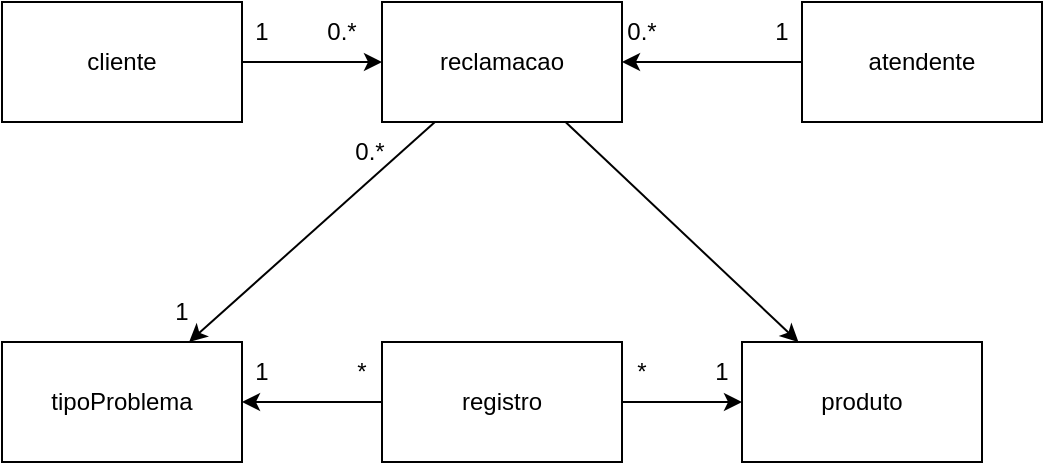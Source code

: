<mxfile>
    <diagram id="iZcqDA7UPBH_dNlG6xxq" name="Página-1">
        <mxGraphModel dx="690" dy="490" grid="1" gridSize="10" guides="1" tooltips="1" connect="1" arrows="1" fold="1" page="1" pageScale="1" pageWidth="827" pageHeight="1169" math="0" shadow="0">
            <root>
                <mxCell id="0"/>
                <mxCell id="1" parent="0"/>
                <mxCell id="14" value="" style="edgeStyle=none;html=1;" edge="1" parent="1" source="2" target="3">
                    <mxGeometry relative="1" as="geometry"/>
                </mxCell>
                <mxCell id="2" value="cliente" style="whiteSpace=wrap;html=1;" vertex="1" parent="1">
                    <mxGeometry x="200" y="140" width="120" height="60" as="geometry"/>
                </mxCell>
                <mxCell id="16" value="" style="edgeStyle=none;html=1;" edge="1" parent="1" source="3" target="7">
                    <mxGeometry relative="1" as="geometry"/>
                </mxCell>
                <mxCell id="17" value="" style="edgeStyle=none;html=1;" edge="1" parent="1" source="3" target="5">
                    <mxGeometry relative="1" as="geometry"/>
                </mxCell>
                <mxCell id="3" value="reclamacao" style="whiteSpace=wrap;html=1;" vertex="1" parent="1">
                    <mxGeometry x="390" y="140" width="120" height="60" as="geometry"/>
                </mxCell>
                <mxCell id="5" value="tipoProblema" style="whiteSpace=wrap;html=1;" vertex="1" parent="1">
                    <mxGeometry x="200" y="310" width="120" height="60" as="geometry"/>
                </mxCell>
                <mxCell id="15" value="" style="edgeStyle=none;html=1;" edge="1" parent="1" source="6" target="3">
                    <mxGeometry relative="1" as="geometry"/>
                </mxCell>
                <mxCell id="6" value="atendente" style="whiteSpace=wrap;html=1;" vertex="1" parent="1">
                    <mxGeometry x="600" y="140" width="120" height="60" as="geometry"/>
                </mxCell>
                <mxCell id="7" value="produto" style="whiteSpace=wrap;html=1;" vertex="1" parent="1">
                    <mxGeometry x="570" y="310" width="120" height="60" as="geometry"/>
                </mxCell>
                <mxCell id="18" value="1" style="text;strokeColor=none;align=center;fillColor=none;html=1;verticalAlign=middle;whiteSpace=wrap;rounded=0;" vertex="1" parent="1">
                    <mxGeometry x="300" y="140" width="60" height="30" as="geometry"/>
                </mxCell>
                <mxCell id="19" value="0.*" style="text;strokeColor=none;align=center;fillColor=none;html=1;verticalAlign=middle;whiteSpace=wrap;rounded=0;" vertex="1" parent="1">
                    <mxGeometry x="340" y="140" width="60" height="30" as="geometry"/>
                </mxCell>
                <mxCell id="23" value="0.*" style="text;strokeColor=none;align=center;fillColor=none;html=1;verticalAlign=middle;whiteSpace=wrap;rounded=0;" vertex="1" parent="1">
                    <mxGeometry x="490" y="140" width="60" height="30" as="geometry"/>
                </mxCell>
                <mxCell id="24" value="1" style="text;strokeColor=none;align=center;fillColor=none;html=1;verticalAlign=middle;whiteSpace=wrap;rounded=0;" vertex="1" parent="1">
                    <mxGeometry x="560" y="140" width="60" height="30" as="geometry"/>
                </mxCell>
                <mxCell id="25" value="1" style="text;strokeColor=none;align=center;fillColor=none;html=1;verticalAlign=middle;whiteSpace=wrap;rounded=0;" vertex="1" parent="1">
                    <mxGeometry x="260" y="280" width="60" height="30" as="geometry"/>
                </mxCell>
                <mxCell id="26" value="0.*" style="text;strokeColor=none;align=center;fillColor=none;html=1;verticalAlign=middle;whiteSpace=wrap;rounded=0;" vertex="1" parent="1">
                    <mxGeometry x="354" y="200" width="60" height="30" as="geometry"/>
                </mxCell>
                <mxCell id="28" value="" style="edgeStyle=none;html=1;entryX=1;entryY=0.5;entryDx=0;entryDy=0;" edge="1" parent="1" source="27" target="5">
                    <mxGeometry relative="1" as="geometry"/>
                </mxCell>
                <mxCell id="29" value="" style="edgeStyle=none;html=1;" edge="1" parent="1" source="27" target="7">
                    <mxGeometry relative="1" as="geometry"/>
                </mxCell>
                <mxCell id="27" value="registro" style="whiteSpace=wrap;html=1;" vertex="1" parent="1">
                    <mxGeometry x="390" y="310" width="120" height="60" as="geometry"/>
                </mxCell>
                <mxCell id="30" value="*" style="text;strokeColor=none;align=center;fillColor=none;html=1;verticalAlign=middle;whiteSpace=wrap;rounded=0;" vertex="1" parent="1">
                    <mxGeometry x="350" y="310" width="60" height="30" as="geometry"/>
                </mxCell>
                <mxCell id="31" value="1" style="text;strokeColor=none;align=center;fillColor=none;html=1;verticalAlign=middle;whiteSpace=wrap;rounded=0;" vertex="1" parent="1">
                    <mxGeometry x="300" y="310" width="60" height="30" as="geometry"/>
                </mxCell>
                <mxCell id="32" value="1" style="text;strokeColor=none;align=center;fillColor=none;html=1;verticalAlign=middle;whiteSpace=wrap;rounded=0;" vertex="1" parent="1">
                    <mxGeometry x="530" y="310" width="60" height="30" as="geometry"/>
                </mxCell>
                <mxCell id="33" value="*" style="text;strokeColor=none;align=center;fillColor=none;html=1;verticalAlign=middle;whiteSpace=wrap;rounded=0;" vertex="1" parent="1">
                    <mxGeometry x="490" y="310" width="60" height="30" as="geometry"/>
                </mxCell>
            </root>
        </mxGraphModel>
    </diagram>
</mxfile>